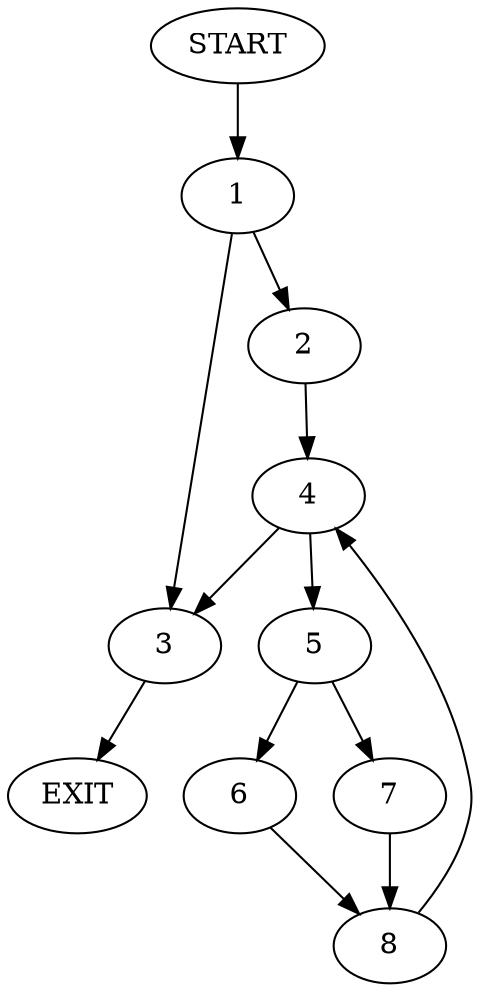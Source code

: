 digraph {
0 [label="START"]
9 [label="EXIT"]
0 -> 1
1 -> 2
1 -> 3
3 -> 9
2 -> 4
4 -> 5
4 -> 3
5 -> 6
5 -> 7
7 -> 8
6 -> 8
8 -> 4
}
